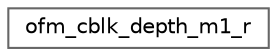 digraph "Graphical Class Hierarchy"
{
 // LATEX_PDF_SIZE
  bgcolor="transparent";
  edge [fontname=Helvetica,fontsize=10,labelfontname=Helvetica,labelfontsize=10];
  node [fontname=Helvetica,fontsize=10,shape=box,height=0.2,width=0.4];
  rankdir="LR";
  Node0 [id="Node000000",label="ofm_cblk_depth_m1_r",height=0.2,width=0.4,color="grey40", fillcolor="white", style="filled",URL="$structofm__cblk__depth__m1__r.html",tooltip=" "];
}
